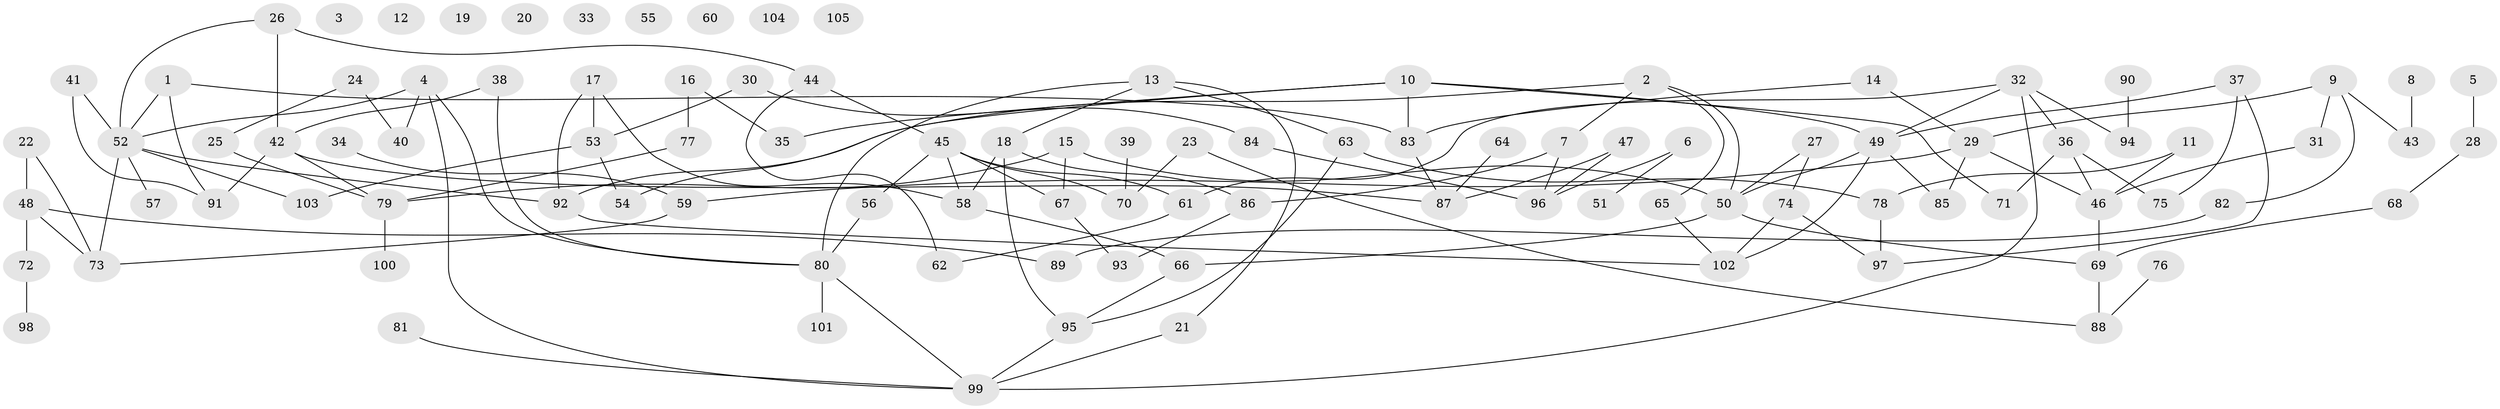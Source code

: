 // coarse degree distribution, {0: 0.2903225806451613, 3: 0.12903225806451613, 1: 0.22580645161290322, 2: 0.16129032258064516, 5: 0.06451612903225806, 6: 0.03225806451612903, 7: 0.03225806451612903, 4: 0.03225806451612903, 8: 0.03225806451612903}
// Generated by graph-tools (version 1.1) at 2025/43/03/04/25 21:43:39]
// undirected, 105 vertices, 138 edges
graph export_dot {
graph [start="1"]
  node [color=gray90,style=filled];
  1;
  2;
  3;
  4;
  5;
  6;
  7;
  8;
  9;
  10;
  11;
  12;
  13;
  14;
  15;
  16;
  17;
  18;
  19;
  20;
  21;
  22;
  23;
  24;
  25;
  26;
  27;
  28;
  29;
  30;
  31;
  32;
  33;
  34;
  35;
  36;
  37;
  38;
  39;
  40;
  41;
  42;
  43;
  44;
  45;
  46;
  47;
  48;
  49;
  50;
  51;
  52;
  53;
  54;
  55;
  56;
  57;
  58;
  59;
  60;
  61;
  62;
  63;
  64;
  65;
  66;
  67;
  68;
  69;
  70;
  71;
  72;
  73;
  74;
  75;
  76;
  77;
  78;
  79;
  80;
  81;
  82;
  83;
  84;
  85;
  86;
  87;
  88;
  89;
  90;
  91;
  92;
  93;
  94;
  95;
  96;
  97;
  98;
  99;
  100;
  101;
  102;
  103;
  104;
  105;
  1 -- 52;
  1 -- 83;
  1 -- 91;
  2 -- 7;
  2 -- 50;
  2 -- 65;
  2 -- 92;
  4 -- 40;
  4 -- 52;
  4 -- 80;
  4 -- 99;
  5 -- 28;
  6 -- 51;
  6 -- 96;
  7 -- 86;
  7 -- 96;
  8 -- 43;
  9 -- 29;
  9 -- 31;
  9 -- 43;
  9 -- 82;
  10 -- 35;
  10 -- 49;
  10 -- 54;
  10 -- 71;
  10 -- 83;
  11 -- 46;
  11 -- 78;
  13 -- 18;
  13 -- 21;
  13 -- 63;
  13 -- 80;
  14 -- 29;
  14 -- 83;
  15 -- 50;
  15 -- 67;
  15 -- 79;
  16 -- 35;
  16 -- 77;
  17 -- 53;
  17 -- 58;
  17 -- 92;
  18 -- 58;
  18 -- 86;
  18 -- 95;
  21 -- 99;
  22 -- 48;
  22 -- 73;
  23 -- 70;
  23 -- 88;
  24 -- 25;
  24 -- 40;
  25 -- 79;
  26 -- 42;
  26 -- 44;
  26 -- 52;
  27 -- 50;
  27 -- 74;
  28 -- 68;
  29 -- 46;
  29 -- 59;
  29 -- 85;
  30 -- 53;
  30 -- 84;
  31 -- 46;
  32 -- 36;
  32 -- 49;
  32 -- 61;
  32 -- 94;
  32 -- 99;
  34 -- 59;
  36 -- 46;
  36 -- 71;
  36 -- 75;
  37 -- 49;
  37 -- 75;
  37 -- 97;
  38 -- 42;
  38 -- 80;
  39 -- 70;
  41 -- 52;
  41 -- 91;
  42 -- 79;
  42 -- 87;
  42 -- 91;
  44 -- 45;
  44 -- 62;
  45 -- 56;
  45 -- 58;
  45 -- 61;
  45 -- 67;
  45 -- 70;
  46 -- 69;
  47 -- 87;
  47 -- 96;
  48 -- 72;
  48 -- 73;
  48 -- 89;
  49 -- 50;
  49 -- 85;
  49 -- 102;
  50 -- 66;
  50 -- 69;
  52 -- 57;
  52 -- 73;
  52 -- 92;
  52 -- 103;
  53 -- 54;
  53 -- 103;
  56 -- 80;
  58 -- 66;
  59 -- 73;
  61 -- 62;
  63 -- 78;
  63 -- 95;
  64 -- 87;
  65 -- 102;
  66 -- 95;
  67 -- 93;
  68 -- 69;
  69 -- 88;
  72 -- 98;
  74 -- 97;
  74 -- 102;
  76 -- 88;
  77 -- 79;
  78 -- 97;
  79 -- 100;
  80 -- 99;
  80 -- 101;
  81 -- 99;
  82 -- 89;
  83 -- 87;
  84 -- 96;
  86 -- 93;
  90 -- 94;
  92 -- 102;
  95 -- 99;
}
